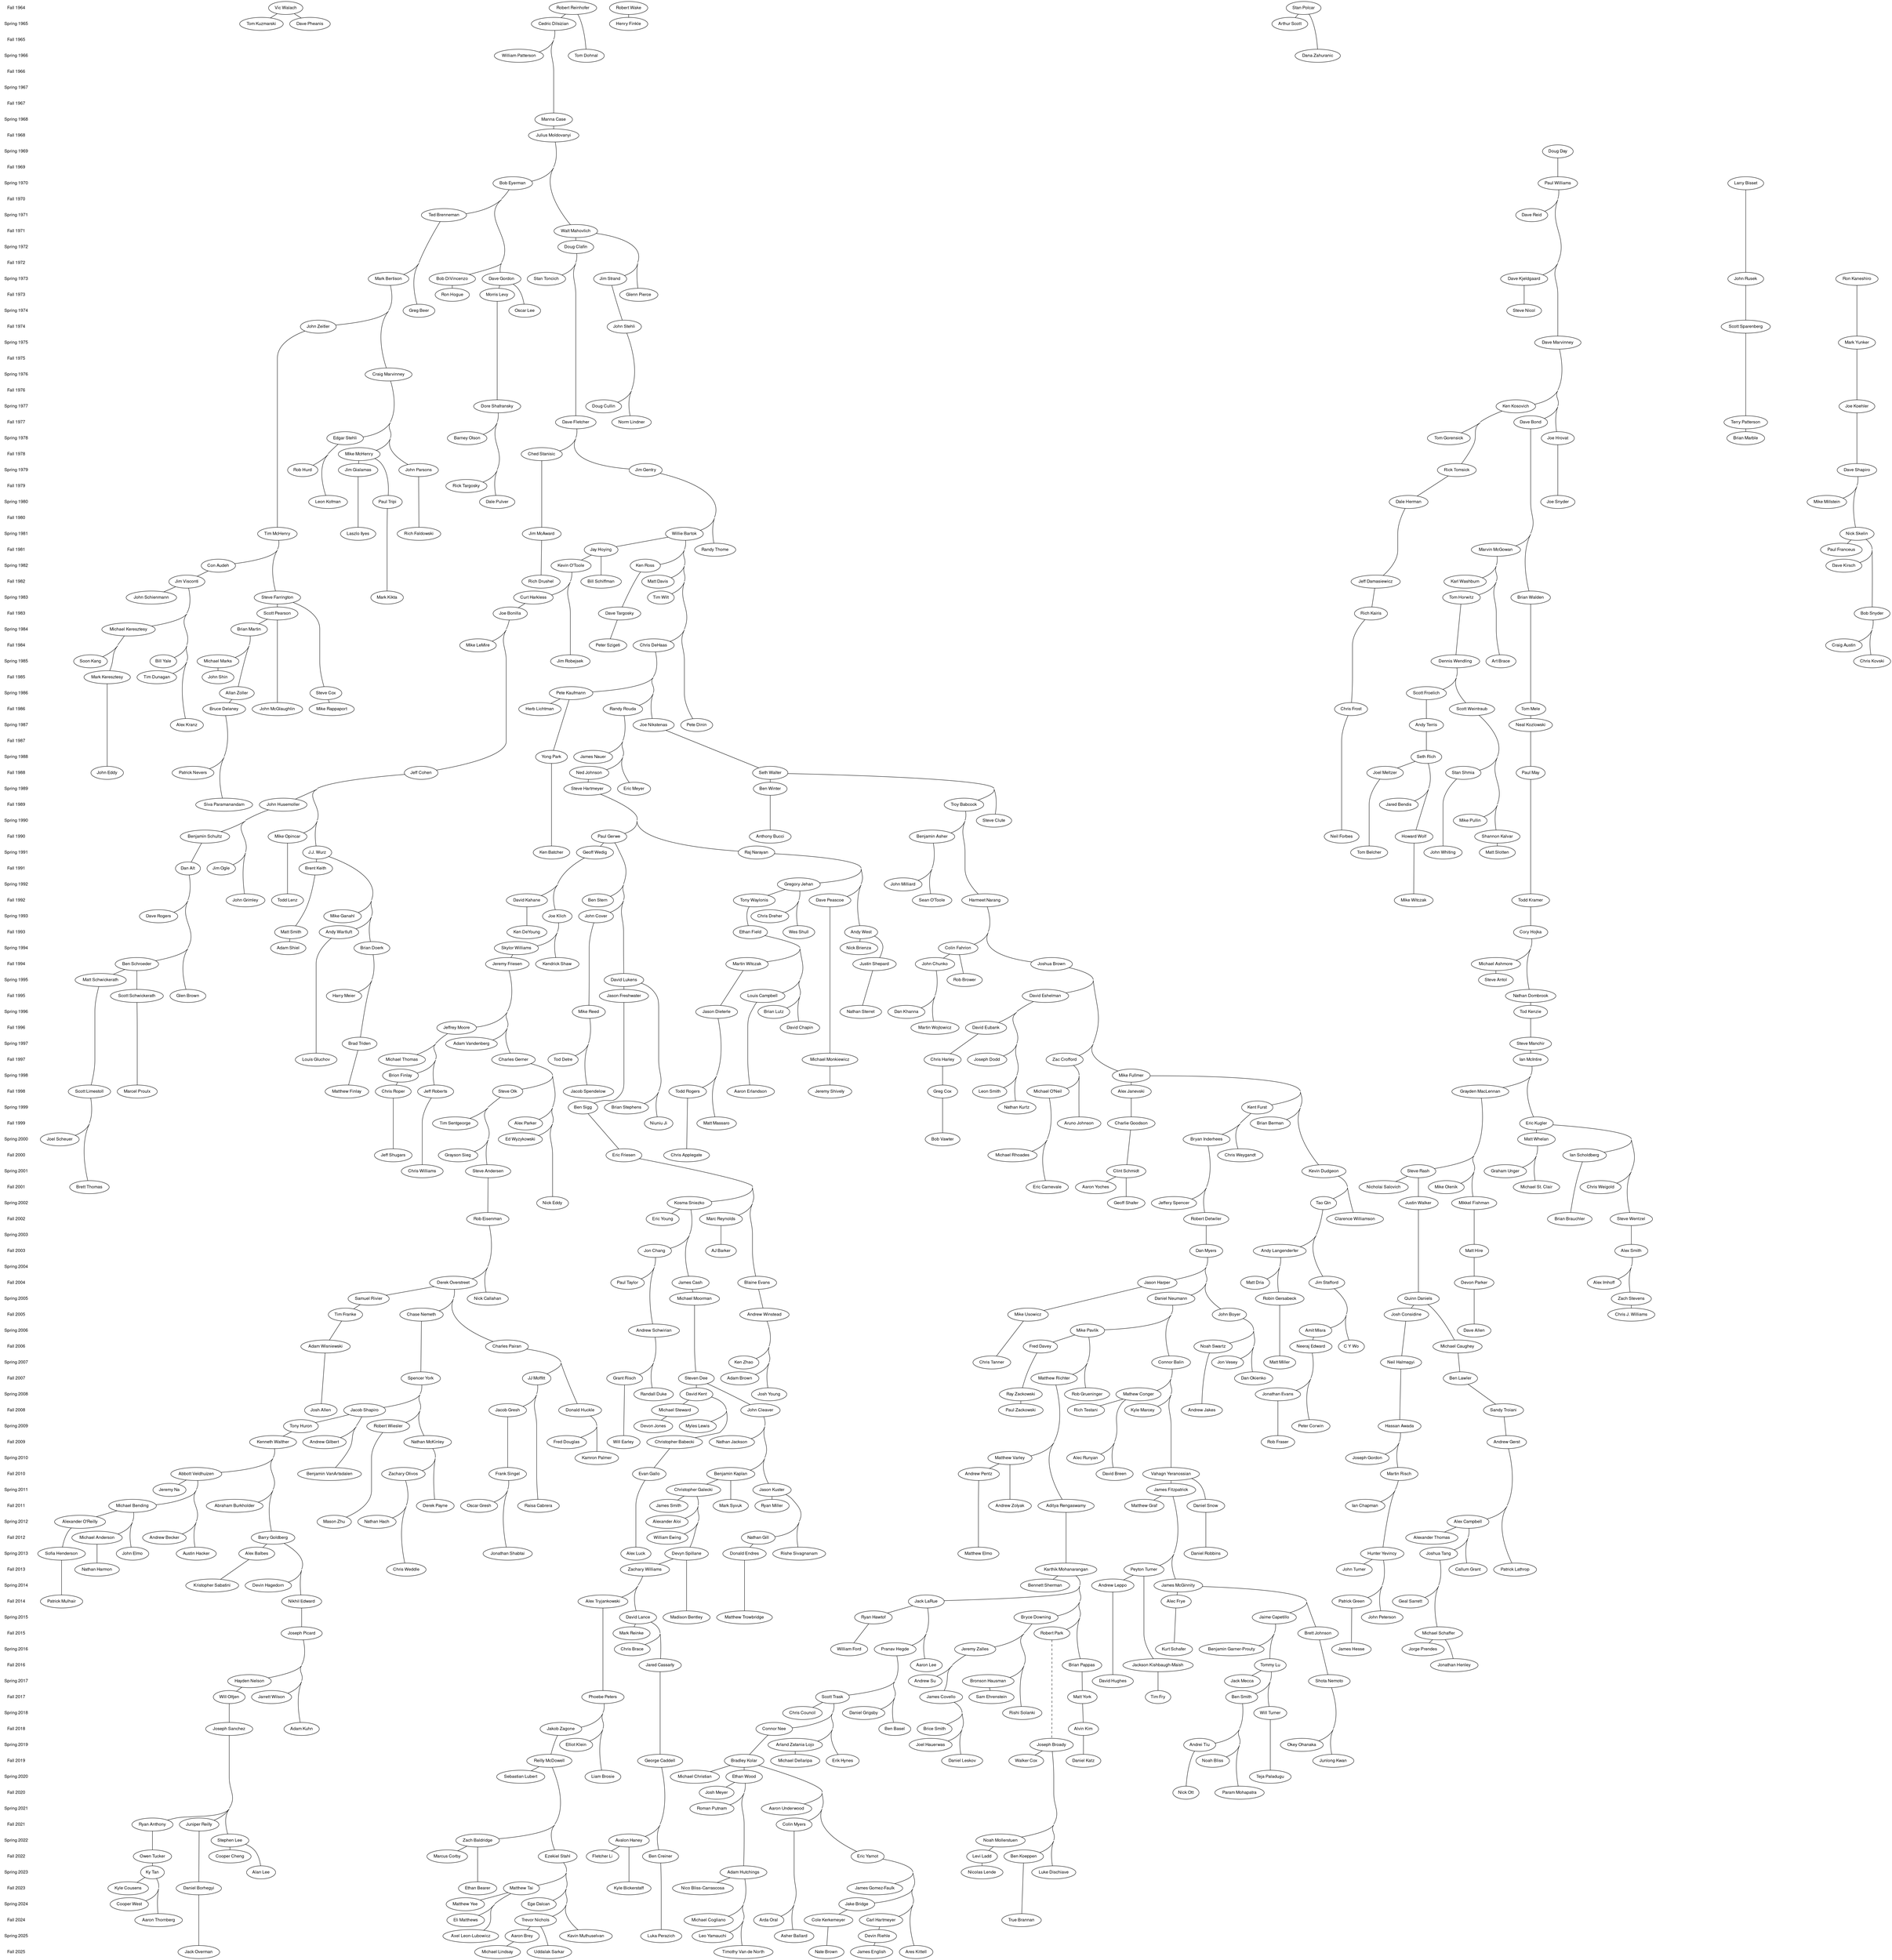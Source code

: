 /******************************************
 * Beta Nu of Theta Chi Brotherhood tree. *
 ******************************************/
digraph brotherhood {
	ranksep=0; // minimum separation between ranks
	concentrate=true; // gives a more flowing edge pattern
	ratio=compress; // optimizes for horizontal space
	size="75,75";
	// rankdir=LR // If we want to make it horizontal

	//Section 1
	/* This first block represents a timeline on the left side. */
	{
		// Change font to something appropriate for your system
		node [shape=plaintext, fontname="Nimbus Sans 1", fontsize=12];
		edge [style=invis];
		//Put pledge classes here "Pledge Class 1" -> "Pledge Class 2"
		"Fall 1964"
		-> "Spring 1965"
		-> "Fall 1965"
		-> "Spring 1966"
		-> "Fall 1966"
		-> "Spring 1967"
		-> "Fall 1967"
		-> "Spring 1968"
		-> "Fall 1968"
		-> "Spring 1969"
		-> "Fall 1969"
		-> "Spring 1970"
		-> "Fall 1970"
		-> "Spring 1971"
		-> "Fall 1971"
		-> "Spring 1972"
		-> "Fall 1972"
		-> "Spring 1973"
		-> "Fall 1973"
		-> "Spring 1974"
		-> "Fall 1974"
		-> "Spring 1975"
		-> "Fall 1975"
		-> "Spring 1976"
		-> "Fall 1976"
		-> "Spring 1977"
		-> "Fall 1977"
		-> "Spring 1978"
		-> "Fall 1978"
		-> "Spring 1979"
		-> "Fall 1979"
		-> "Spring 1980"
		-> "Fall 1980"
		-> "Spring 1981"
		-> "Fall 1981"
		-> "Spring 1982"
		-> "Fall 1982"
		-> "Spring 1983"
		-> "Fall 1983"
		-> "Spring 1984"
		-> "Fall 1984"
		-> "Spring 1985"
		-> "Fall 1985"
		-> "Spring 1986"
		-> "Fall 1986"
		-> "Spring 1987"
		-> "Fall 1987"
		-> "Spring 1988"
		-> "Fall 1988"
		-> "Spring 1989"
		-> "Fall 1989"
		-> "Spring 1990"
		-> "Fall 1990"
		-> "Spring 1991"
		-> "Fall 1991"
		-> "Spring 1992"
		-> "Fall 1992"
		-> "Spring 1993"
		-> "Fall 1993"
		-> "Spring 1994"
		-> "Fall 1994"
		-> "Spring 1995"
		-> "Fall 1995"
		-> "Spring 1996"
		-> "Fall 1996"
		-> "Spring 1997"
		-> "Fall 1997"
		-> "Spring 1998"
		-> "Fall 1998"
		-> "Spring 1999"
		-> "Fall 1999"
		-> "Spring 2000"
		-> "Fall 2000"
		-> "Spring 2001"
		-> "Fall 2001"
		-> "Spring 2002"
		-> "Fall 2002"
		-> "Spring 2003"
		-> "Fall 2003"
		-> "Spring 2004"
		-> "Fall 2004"
		-> "Spring 2005"
		-> "Fall 2005"
		-> "Spring 2006"
		-> "Fall 2006"
		-> "Spring 2007"
		-> "Fall 2007"
		-> "Spring 2008"
		-> "Fall 2008"
		-> "Spring 2009"
		-> "Fall 2009"
		-> "Spring 2010"
		-> "Fall 2010"
		-> "Spring 2011"
		-> "Fall 2011"
		-> "Spring 2012"
		-> "Fall 2012"
		-> "Spring 2013"
		-> "Fall 2013"
		-> "Spring 2014"
		-> "Fall 2014"
		-> "Spring 2015"
		-> "Fall 2015"
		-> "Spring 2016"
		-> "Fall 2016"
		-> "Spring 2017"
		-> "Fall 2017"
		-> "Spring 2018"
		-> "Fall 2018"
		-> "Spring 2019"
		-> "Fall 2019"
		-> "Spring 2020"
		-> "Fall 2020"
		-> "Spring 2021"
		-> "Fall 2021"
		-> "Spring 2022"
		-> "Fall 2022"
		-> "Spring 2023"
		-> "Fall 2023"
		-> "Spring 2024"
		-> "Fall 2024"
		-> "Spring 2025"
		-> "Fall 2025";
	}

	//Section 2
	/* This lists who was in which pledge class so that everyone from each pledge class is in the same rank. */
	node [color=black, shape=ellipse, fontname="Nimbus Sans 1", fontsize=12];
	edge [arrowhead=none, arrowtail=none];
	/* Data from before 1973 is incomplete and probably inaccurate */
	{ rank = same; "Fall 1964"; "Vic Walach"; "Robert Reinhofer"; "Robert Wake"; "Stan Polcar"; }
	{ rank = same; "Spring 1965"; "Cedric Dilsizian"; "Henry Finkle"; "Arthur Scott"; "Tom Kuzmarski"; "Dave Pheanis"; }
	{ rank = same; "Fall 1965"; }
	{ rank = same; "Spring 1966"; "William Patterson"; "Tom Dohnal"; "Dana Zahuranic"; }
	{ rank = same; "Fall 1966"; }
	{ rank = same; "Spring 1967"; }
	{ rank = same; "Fall 1967"; }
	{ rank = same; "Spring 1968"; "Manna Case"; }
	{ rank = same; "Fall 1968"; "Julius Moldovanyi"; }
	{ rank = same; "Spring 1969"; "Doug Day"; }
	{ rank = same; "Fall 1969"; }
	{ rank = same; "Spring 1970"; "Paul Williams"; "Bob Eyerman"; "Larry Bisset"; }
	{ rank = same; "Fall 1970"; }
	{ rank = same; "Spring 1971"; "Dave Reid"; "Ted Brenneman"; }
	{ rank = same; "Fall 1971"; "Walt Mahovlich"; }
	{ rank = same; "Spring 1972"; "Doug Clafin"; }
	{ rank = same; "Fall 1972"; }
	/* Everything below here is fairly accurate */
	{ rank = same; "Spring 1973"; "Bob DiVincenzo"; "Mark Bertison"; "Dave Kjeldgaard"; "Dave Gordon"; "Jim Strand"; "Stan Toncich"; "John Rusek"; "Ron Kaneshiro"; }
	{ rank = same; "Fall 1973"; "Ron Hogue"; "Morris Levy"; "Glenn Pierce"; }
	{ rank = same; "Spring 1974"; "Steve Nicol"; "Greg Beer"; "Oscar Lee"; }
	{ rank = same; "Fall 1974"; "John Zeitler"; "John Stehli"; "Scott Sparenberg"; }
	{ rank = same; "Spring 1975"; "Dave Marvinney"; "Mark Yunker"; }
	{ rank = same; "Fall 1975"; }
	{ rank = same; "Spring 1976"; "Craig Marvinney"; }
	{ rank = same; "Fall 1976"; }
	{ rank = same; "Spring 1977"; "Ken Kosovich"; "Dore Shafransky"; "Doug Cullin"; "Joe Koehler"; }
	{ rank = same; "Fall 1977"; "Dave Bond"; "Dave Fletcher"; "Norm Lindner"; "Terry Patterson"; }
	{ rank = same; "Spring 1978"; "Brian Marble"; "Tom Gorensick"; "Joe Hrovat"; "Edgar Stehli"; "Barney Olson"; }
	{ rank = same; "Fall 1978"; "Mike McHenry"; "Ched Stanisic"; }
	{ rank = same; "Spring 1979"; "Dave Shapiro"; "Rick Tomsick"; "John Parsons"; "Jim Gialamas"; "Rob Hurd"; "Jim Gentry"; }
	{ rank = same; "Fall 1979"; "Rick Targosky"; }
	{ rank = same; "Spring 1980"; "Mike Millstein"; "Dale Herman"; "Joe Snyder"; "Leon Kofman"; "Paul Tripi"; "Dale Pulver"; }
	{ rank = same; "Fall 1980"; }
	{ rank = same; "Spring 1981"; "Nick Skelin"; "Tim McHenry"; "Laszlo Ilyes"; "Rich Faldowski"; "Willie Bartok"; "Jim McAward"; }
	{ rank = same; "Fall 1981"; "Randy Thome"; "Jay Hoying"; "Marvin McGowan"; "Paul Franceus"; }
	{ rank = same; "Spring 1982"; "Dave Kirsch"; "Con Audeh"; "Ken Ross"; "Kevin O'Toole"; }
	{ rank = same; "Fall 1982"; "Rich Drushel"; "Bill Schiffman"; "Matt Davis"; "Jim Visconti"; "Jeff Damasiewicz"; "Karl Washburn"; }
	{ rank = same; "Spring 1983"; "Curt Harkless"; "Tim Wilt"; "Mark Kikta"; "John Schienmann"; "Steve Farrington"; "Brian Walden"; "Tom Horwitz"; }
	{ rank = same; "Fall 1983"; "Dave Targosky"; "Scott Pearson"; "Rich Kairis"; "Bob Snyder"; "Joe Bonilla"; }
	{ rank = same; "Spring 1984"; "Michael Keresztesy"; "Brian Martin"; }
	{ rank = same; "Fall 1984"; "Craig Austin"; "Mike LeMire"; "Peter Szigeti"; "Chris DeHaas"; }
	{ rank = same; "Spring 1985"; "Art Brace"; "Jim Robejsek"; "Bill Yale"; "Soon Kang"; "Michael Marks"; "Chris Kovski"; "Dennis Wendling"; }
	{ rank = same; "Fall 1985"; "Mark Keresztesy"; "John Shin"; "Tim Dunagan"; }
	{ rank = same; "Spring 1986"; "Pete Kaufmann"; "Steve Cox"; "Allan Zoller"; "Scott Froelich"; }
	{ rank = same; "Fall 1986"; "Scott Weintraub"; "Tom Mele"; "Chris Frost"; "John McGlaughlin"; "Bruce Delaney"; "Mike Rappaport"; "Herb Lichtman"; "Randy Rouda"; }
	{ rank = same; "Spring 1987"; "Pete Dinin"; "Joe Nikstenas"; "Alex Kranz"; "Neal Kozlowski"; "Andy Terris"; }
	{ rank = same; "Fall 1987"; }
	{ rank = same; "Spring 1988"; "James Nauer"; "Yong Park"; "Seth Rich"; }
	{ rank = same; "Fall 1988"; "Jeff Cohen"; "Ned Johnson"; "Seth Walter"; "John Eddy"; "Patrick Nevers"; "Paul May"; "Stan Shmia"; "Joel Meltzer"; }
	{ rank = same; "Spring 1989"; "Eric Meyer"; "Steve Hartmeyer"; "Ben Winter"; }
	{ rank = same; "Fall 1989"; "John Husemoller"; "Troy Babcock"; "Siva Paramanandam"; "Jared Bendis"; }
	{ rank = same; "Spring 1990"; "Mike Pullin"; "Steve Clute"; }
	{ rank = same; "Fall 1990"; "Mike Opincar"; "Benjamin Schultz"; "Paul Gerwe"; "Anthony Bucci"; "Benjamin Asher"; "Neil Forbes"; "Howard Wolf"; "Shannon Kalvar"; }
	{ rank = same; "Spring 1991"; "J.J. Wurz"; "Geoff Wedig"; "Raj Narayan"; "Ken Batcher"; "John Whiting"; "Matt Slotten"; "Tom Belcher"; }
	{ rank = same; "Fall 1991"; "Jim Ogle"; "Dan Alt"; "Brent Keith"; }
	{ rank = same; "Spring 1992"; "John Milliard"; "Gregory Jehan"; }
	{ rank = same; "Fall 1992"; "Mike Witczak"; "Todd Kramer"; "Sean O'Toole"; "Harmeet Narang"; "Tony Waylonis"; "Dave Peascoe"; "David Kahane"; "Ben Stern"; "John Grimley"; "Todd Lenz"; }
	{ rank = same; "Spring 1993"; "Dave Rogers"; "Mike Ganahl"; "Joe Klich"; "John Cover"; "Chris Dreher"; }
	{ rank = same; "Fall 1993"; "Cory Hojka"; "Ethan Field"; "Wes Shull"; "Andy West"; "Ken DeYoung"; "Matt Smith"; "Andy Wartluft"; }
	{ rank = same; "Spring 1994"; "Adam Shiel"; "Brian Doerk"; "Skylor Williams"; "Nick Brienza"; "Colin Fahrion"; }
	{ rank = same; "Fall 1994"; "Ben Schroeder"; "Kendrick Shaw"; "Jeremy Friesen"; "Justin Shepard"; "Martin Witczak"; "John Chunko"; "Joshua Brown"; "Michael Ashmore"; }
	{ rank = same; "Spring 1995"; "Matt Schwickerath"; "David Lukens"; "Rob Brower"; "Steve Antol"; }
	{ rank = same; "Fall 1995"; "Nathan Dombrook"; "David Eshelman"; "Louis Campbell"; "Jason Freshwater"; "Harry Meier"; "Scott Schwickerath"; "Glen Brown"; }
	{ rank = same; "Spring 1996"; "Mike Reed"; "Nathan Sterret"; "Jason Dieterle"; "Brian Lutz"; "Dan Khanna"; "Tod Kenzie"; }
	{ rank = same; "Fall 1996"; "Jeffrey Moore"; "David Chapin"; "Martin Wojtowicz"; "David Eubank"; }
	{ rank = same; "Spring 1997"; "Adam Vandenberg"; "Steve Manchir"; "Brad Triden"; }
	{ rank = same; "Fall 1997"; "Ian McIntire"; "Joseph Dodd"; "Chris Harley"; "Zac Crofford"; "Michael Monkiewicz"; "Tod Detre"; "Michael Thomas"; "Charles Gerner"; "Louis Gluchov"; }
	{ rank = same; "Spring 1998"; "Brion Finlay"; "Mike Fullmer"; }
	{ rank = same; "Fall 1998"; "Scott Limestoll"; "Steve Olk"; "Matthew Finlay"; "Marcel Proulx"; "Chris Roper"; "Jacob Spendelow"; "Jeff Roberts"; "Jeremy Shively"; "Todd Rogers"; "Aaron Erlandson"; "Michael O'Neil"; "Greg Cox"; "Leon Smith"; "Alex Janevski"; "Grayden MacLennan"; }
	{ rank = same; "Spring 1999"; "Kent Furst"; "Nathan Kurtz"; "Brian Stephens"; "Ben Sigg"; }
	{ rank = same; "Fall 1999"; "Tim Sentgeorge"; "Alex Parker"; "Niuniu Ji"; "Matt Massaro"; "Eric Kugler"; "Aruno Johnson"; "Brian Berman"; "Charlie Goodson"; }
	{ rank = same; "Spring 2000"; "Joel Scheuer"; "Ed Wyzykowski"; "Bryan Inderhees"; "Bob Vawter"; "Matt Whelan"; }
	{ rank = same; "Fall 2000"; "Ian Scholdberg"; "Chris Weygandt"; "Michael Rhoades"; "Chris Applegate"; "Eric Friesen"; "Grayson Sieg"; "Jeff Shugars"; }
	{ rank = same; "Spring 2001"; "Steve Andersen"; "Chris Williams"; "Clint Schmidt"; "Kevin Dudgeon"; "Steve Rash"; "Graham Unger"; }
	{ rank = same; "Fall 2001"; "Eric Carnevale"; "Chris Weigold"; "Brett Thomas"; "Chris Weigold"; "Nicholai Salovich"; "Mike Olenik"; "Michael St. Clair"; "Aaron Yoches"; }
	{ rank = same; "Spring 2002"; "Kosma Sniezko"; "Mikkel Fishman"; "Justin Walker"; "Tao Qin"; "Jeffery Spencer"; "Geoff Shafer"; "Nick Eddy";  }
	{ rank = same; "Fall 2002"; "Steve Wentzel"; "Clarence Williamson"; "Brian Brauchler"; "Rob Eisenman"; "Eric Young"; "Marc Reynolds"; "Robert Detwiler"; }
	{ rank = same; "Spring 2003"; }
	{ rank = same; "Fall 2003"; "Dan Myers"; "Andy Langenderfer"; "Jon Chang"; "Alex Smith"; "Matt Hire"; "AJ Barker"; }
	{ rank = same; "Spring 2004"; }
	{ rank = same; "Fall 2004"; "Jason Harper"; "Derek Overstreet"; "Devon Parker"; "James Cash"; "Jim Stafford"; "Blaine Evans"; "Matt Dria"; "Alex Imhoff"; "Paul Taylor"; }
	{ rank = same; "Spring 2005"; "Michael Moorman"; "Daniel Neumann"; "Robin Gersabeck"; "Samuel Rivier"; "Zach Stevens"; "Nick Callahan"; "Quinn Daniels"; }
	{ rank = same; "Fall 2005"; "John Boyer"; "Andrew Winstead"; "Josh Considine"; "Chase Nemeth"; "Tim Franke"; "Chris J. Williams"; "Mike Usowicz"; }
	{ rank = same; "Spring 2006"; "Mike Pavlik"; "Amit Misra"; "Andrew Schwirian"; "Dave Allen"; }
	{ rank = same; "Fall 2006"; "C Y Wo"; "Adam Wisniewski"; "Neeraj Edward"; "Charles Pairan"; "Michael Caughey"; "Noah Swartz"; "Fred Davey"; }
	{ rank = same; "Spring 2007"; "Ken Zhao"; "Connor Balin"; "Chris Tanner"; "Jon Vesey"; "Matt Miller"; "Neil Halmagyi"; }
	{ rank = same; "Fall 2007"; "JJ Moffitt"; "Matthew Richter"; "Dan Okienko"; "Steven Dee"; "Spencer York"; "Ben Lawler"; "Adam Brown"; "Grant Risch"; }
	{ rank = same; "Spring 2008"; "Ray Zackowski"; "Jonathan Evans"; "Rob Grueninger"; "Mathew Conger"; "Randall Duke"; "David Kent"; "Josh Young"; }
	{ rank = same; "Fall 2008"; "Josh Allen"; "John Cleaver"; "Jacob Gresh"; "Donald Huckle"; "Andrew Jakes"; "Kyle Marcey"; "Jacob Shapiro"; "Michael Steward"; "Rich Testani"; "Sandy Troiani"; "Paul Zackowski";}
	{ rank = same; "Spring 2009"; "Hassan Awada"; "Peter Corwin"; "Tony Huron"; "Devon Jones"; "Myles Lewis"; "Robert Wiesler";}
	{ rank = same; "Fall 2009"; "Christopher Babecki"; "Fred Douglas"; "Will Earley"; "Rob Fraser"; "Andrew Gerst"; "Andrew Gilbert"; "Nathan Jackson"; "Kenneth Walther"; "Nathan McKinley";}
  	{ rank = same; "Spring 2010"; "Joseph Gordon"; "Kamron Palmer"; "Alec Runyan"; "Matthew Varley";}
	{ rank = same; "Fall 2010"; "David Breen"; "Evan Gallo"; "Benjamin Kaplan"; "Zachary Olivos"; "Andrew Pentz"; "Martin Risch"; "Frank Singel"; "Benjamin VanArtsdalen"; "Vahagn Yeranossian"; "Abbott Veldhuizen";}
	{ rank = same; "Spring 2011"; "James Fitzpatrick"; "Christopher Galecki"; "Jason Kuster"; "Jeremy Na";}
	{ rank = same; "Fall 2011"; "Michael Bending"; "Abraham Burkholder"; "Raisa Cabrera"; "Ian Chapman"; "Matthew Graf"; "Oscar Gresh"; "Ryan Miller"; "Derek Payne"; "Aditya Rengaswamy"; "James Smith"; "Daniel Snow"; "Mark Syvuk"; "Andrew Zolyak";}
	{ rank = same; "Spring 2012"; "Alexander Aloi"; "Nathan Hach"; "Alexander O'Reilly"; "Mason Zhu"; "Alex Campbell";}
	{ rank = same; "Fall 2012"; "Alexander Thomas"; "Nathan Gill"; "Michael Anderson"; "Barry Goldberg"; "Andrew Becker"; "William Ewing";}
	{ rank = same; "Spring 2013"; "Alex Balbes"; "John Elmo"; "Matthew Elmo"; "Donald Endres"; "Austin Hacker"; "Sofia Henderson"; "Alex Luck"; "Daniel Robbins"; "Jonathan Shabtai"; "Rishe Sivagnanam"; "Devyn Spillane"; "Joshua Tang"; "Hunter Yevincy";}
	{ rank = same; "Fall 2013"; "Callum Grant"; "Nathan Harmon"; "Patrick Lathrop"; "Karthik Mohanarangan"; "John Turner"; "Peyton Turner";"Chris Weddle"; "Zachary Williams";}
	{ rank = same; "Spring 2014"; "Devin Hagedorn"; "Andrew Leppo"; "James McGinnity"; "Kristopher Sabatini"; "Bennett Sherman";}
	{ rank = same; "Fall 2014"; "Nikhil Edward"; "Alec Frye"; "Patrick Green"; "Jack LaRue"; "Patrick Mulhair"; "Geal Sarrett"; "Alex Tryjankowski";}
	{ rank = same; "Spring 2015"; "Madison Bentley"; "Jaime Capetillo"; "Bryce Downing"; "Ryan Hawtof"; "David Lance"; "John Peterson"; "Matthew Trowbridge";}
	{ rank = same; "Fall 2015"; "Brett Johnson"; "Robert Park"; "Joseph Picard"; "Mark Reinke"; "Michael Schaffer";}
	{ rank = same; "Spring 2016"; "Chris Brace"; "William Ford"; "Benjamin Garner-Prouty"; "Pranav Hegde"; "James Hesse"; "Jorge Prendes"; "Kurt Schafer"; "Jeremy Zalles";}
	{ rank = same; "Fall 2016"; "Jared Cassarly"; "Jonathan Henley"; "Jackson Kishbaugh-Maish"; "Aaron Lee"; "Tommy Lu"; "Brian Pappas";}
	{ rank = same; "Spring 2017"; "Bronson Hausman"; "David Hughes"; "Jack Mecca"; "Hayden Nelson"; "Shota Nemoto"; "Andrew Su";}
	{ rank = same; "Fall 2017"; "James Covello"; "Sam Ehrenstein"; "Tim Fry"; "Will Oltjen"; "Phoebe Peters"; "Ben Smith"; "Scott Trask"; "Jarrett Wilson"; "Matt York";}
	{ rank = same; "Spring 2018"; "Chris Council"; "Daniel Grigsby"; "Rishi Solanki"; "Will Turner";}
	{ rank = same; "Fall 2018"; "Ben Basel"; "Alvin Kim"; "Adam Kuhn"; "Connor Nee"; "Joseph Sanchez"; "Brice Smith"; "Jakob Zagone";}
	{ rank = same; "Spring 2019"; "Joseph Broady"; "Joel Hauerwas"; "Elliot Klein"; "Okey Ohanaka"; "Andrei Tiu"; "Arland Zatania Lojo";}
	{ rank = same; "Fall 2019"; "Noah Bliss"; "George Caddell"; "Walker Cox"; "Michael Dellaripa"; "Erik Hynes"; "Daniel Katz"; "Bradley Kolar"; "Junlong Kwan"; "Daniel Leskov"; "Reilly McDowell";}
	{ rank = same; "Spring 2020"; "Liam Brosie"; "Michael Christian"; "Sebastian Lubert"; "Teja Paladugu"; "Ethan Wood";}
	{ rank = same; "Fall 2020"; "Josh Meyer"; "Param Mohapatra"; "Nick Ott";}
	{ rank = same; "Spring 2021"; "Roman Putnam"; "Aaron Underwood";}
	{ rank = same; "Fall 2021"; "Ryan Anthony"; "Colin Myers"; "Juniper Reilly";}
	{ rank = same; "Spring 2022"; "Zach Baldridge"; "Avalon Haney"; "Stephen Lee"; "Noah Mollerstuen";}
	{ rank = same; "Fall 2022"; "Cooper Cheng"; "Marcus Corby"; "Ben Creiner"; "Ben Koeppen"; "Levi Ladd"; "Fletcher Li"; "Ezekiel Stahl"; "Owen Tucker"; "Eric Yarnot";}
	{ rank = same; "Spring 2023"; "Luke Dischiave"; "Adam Hutchings"; "Alan Lee"; "Nicolas Lende"; "Ky Tan";}
	{ rank = same; "Fall 2023"; "Ethan Bearer"; "Kyle Bickerstaff"; "Nico Bliss-Carrascosa"; "Daniel Borhegyi"; "Kyle Cousens"; "James Gomez-Faulk"; "Matthew Tai";}
	{ rank = same; "Spring 2024"; "Jake Bridge"; "Ege Dalcan"; "Cooper West"; "Matthew Yee";}
	{ rank = same; "Fall 2024"; "True Brannan"; "Michael Cogliano"; "Carl Hartmeyer"; "Cole Kerkemeyer"; "Eli Matthews"; "Trevor Nichols"; "Arda Oral"; "Aaron Thornberg";}
	{ rank = same; "Spring 2025"; "Asher Ballard"; "Aaron Brey"; "Kavin Muthuselvan"; "Axel Leon-Lubowicz"; "Luka Perazich"; "Devin Riehle"; "Leo Yamauchi"; }
	{ rank = same; "Fall 2025"; "Nate Brown"; "James English"; "Ares Kittell"; "Michael Lindsay"; "Timothy Van de North"; "Jack Overman"; "Uddalak Sarkar"; }

	//Section 3
	/* Big brother -> Little brother.  Sorted alphabetically. */
	"Aaron Brey" -> { "Michael Lindsay" }
	"Abbott Veldhuizen" -> { "Jeremy Na" "Michael Bending" "Andrew Becker" "Austin Hacker" }
	"Adam Hutchings" -> { "Nico Bliss-Carrascosa" "Michael Cogliano" "Leo Yamauchi" "Timothy Van de North" }
	"Adam Wisniewski" -> "Josh Allen"
	"Aditya Rengaswamy" -> "Karthik Mohanarangan"
	"Alec Frye" -> "Kurt Schafer"
	"Alex Balbes" -> "Kristopher Sabatini"
	"Alex Campbell" -> { "Alexander Thomas" "Joshua Tang" "Callum Grant" }
	"Alex Janevski" -> "Charlie Goodson"
	"Alex Smith" -> { "Alex Imhoff" "Zach Stevens" }
	"Alex Tryjankowski" -> "Phoebe Peters"
	"Alexander O'Reilly" -> "Sofia Henderson"
	"Allan Zoller" -> "Bruce Delaney"
	"Alvin Kim" -> "Daniel Katz"
	"Amit Misra" -> "Neeraj Edward"
	"Andrei Tiu" -> "Nick Ott"
	"Andrew Gerst" -> { "Alex Campbell" "Patrick Lathrop" }
	"Andrew Leppo" -> "David Hughes"
	"Andrew Pentz" -> "Matthew Elmo"
	"Andrew Schwirian" -> { "Grant Risch" "Randall Duke" }
	"Andrew Winstead" -> { "Ken Zhao" "Adam Brown" "Josh Young" }
	"Andy Langenderfer" -> { "Robin Gersabeck" "Matt Dria" }
	"Andy Terris" -> "Seth Rich"
	"Andy Wartluft" -> "Louis Gluchov"
	"Andy West" -> { "Nick Brienza" "Justin Shepard" }
	"Arland Zatania Lojo" -> "Michael Dellaripa"
	"Avalon Haney" -> { "Fletcher Li" "Kyle Bickerstaff" }
	"Barry Goldberg" -> { "Alex Balbes" "Nikhil Edward" "Devin Hagedorn" }
	"Ben Creiner" -> "Luka Perazich"
	"Ben Koeppen" -> "True Brannan"
	"Ben Lawler" -> "Sandy Troiani"
	"Ben Schroeder" -> { "Matt Schwickerath" "Scott Schwickerath" }
	"Ben Sigg" -> "Eric Friesen"
	"Ben Smith" -> { "Andrei Tiu" "Noah Bliss" "Param Mohapatra" }
	"Ben Winter" -> "Anthony Bucci"
	"Benjamin Asher" -> { "Sean O'Toole" "John Milliard" }
	"Benjamin Kaplan" -> { "Christopher Galecki" "Mark Syvuk" }
	"Benjamin Schultz" -> "Dan Alt"
	"Blaine Evans" -> "Andrew Winstead"
	"Bob DiVincenzo" -> "Ron Hogue"
	"Bob Eyerman" -> { "Ted Brenneman" "Bob DiVincenzo" "Dave Gordon" }
	"Bob Snyder" -> { "Craig Austin" "Chris Kovski" }
	"Brad Triden" -> "Matthew Finlay"
	"Bradley Kolar" -> { "Michael Christian" "Ethan Wood" "Aaron Underwood" "Colin Myers" "Eric Yarnot" }
	"Brent Keith" -> "Matt Smith"
	"Brett Johnson" -> "Shota Nemoto"
	"Brian Doerk" -> { "Brad Triden" "Harry Meier" }
	"Brian Martin" -> { "Michael Marks" "Allan Zoller" }
	"Brian Pappas" -> "Matt York"
	"Brian Walden" -> "Tom Mele"
	"Brion Finlay" -> "Chris Roper"
	"Bronson Hausman" -> "Sam Ehrenstein"
	"Bruce Delaney" -> { "Patrick Nevers" "Siva Paramanandam" }
	"Bryan Inderhees" -> { "Jeffery Spencer" "Robert Detwiler" }
	"Bryce Downing" -> { "Bronson Hausman" "Rishi Solanki" "Jeremy Zalles" }
	"Carl Hartmeyer" -> "Devin Riehle"
	"Cedric Dilsizian" -> { "William Patterson" "Manna Case" }
	"Charles Gerner" -> { "Steve Olk" "Ed Wyzykowski" "Alex Parker" "Nick Eddy" }
	"Charles Pairan" -> { "JJ Moffitt" "Donald Huckle" }
	"Charlie Goodson" -> "Clint Schmidt"
	"Chase Nemeth" -> "Spencer York"
	"Ched Stanisic" -> "Jim McAward"
	"Chris DeHaas" -> { "Randy Rouda" "Joe Nikstenas" "Pete Kaufmann" }
	"Chris Frost" -> "Neil Forbes"
	"Chris Harley" -> "Greg Cox"
	"Chris Roper" -> "Jeff Shugars"
	"Christopher Babecki" -> "Evan Gallo"
	"Christopher Galecki" -> { "James Smith" "Alexander Aloi" "William Ewing" "Devyn Spillane" }
	"Clint Schmidt" -> { "Aaron Yoches" "Geoff Shafer" }
	"Cole Kerkemeyer" -> { "Nate Brown" }
	"Colin Fahrion" -> { "Rob Brower" "John Chunko" }
	"Colin Myers" -> { "Arda Oral" "Asher Ballard" }
	"Con Audeh" -> "Jim Visconti"
	"Connor Balin" -> { "Mathew Conger" "Kyle Marcey" "Vahagn Yeranossian" }
	"Connor Nee" -> "Bradley Kolar"
	"Cory Hojka" -> { "Nathan Dombrook" "Michael Ashmore" }
	"Craig Marvinney" -> { "John Parsons" "Mike McHenry" "Edgar Stehli" }
	"Curt Harkless" -> "Joe Bonilla"
	"Dale Herman" -> "Jeff Damasiewicz"
	"Dan Alt" -> { "Dave Rogers" "Ben Schroeder" "Glen Brown" }
	"Dan Myers" -> { "John Boyer" "Daniel Neumann" "Jason Harper" }
	"Daniel Borhegyi" -> { "Jack Overman" }
	"Daniel Neumann" -> { "Mike Pavlik" "Connor Balin" }
	"Daniel Snow" -> "Daniel Robbins"
	"Dave Bond" -> { "Marvin McGowan" "Brian Walden" }
	"Dave Fletcher" -> { "Ched Stanisic" "Jim Gentry" }
	"Dave Gordon" -> { "Oscar Lee" "Morris Levy" }
	"Dave Kjeldgaard" -> "Steve Nicol"
	"Dave Marvinney" -> { "Dave Bond" "Ken Kosovich" "Joe Hrovat" }
	"Dave Peascoe" -> "Michael Monkiewicz"
	"Dave Shapiro" -> { "Mike Millstein" "Nick Skelin" }
	"Dave Targosky" -> "Peter Szigeti"
	"David Eshelman" -> { "Nathan Kurtz" "David Eubank" "Joseph Dodd" "Leon Smith" }
	"David Eubank" -> "Chris Harley"
	"David Kahane" -> "Ken DeYoung"
	"David Kent" -> { "Michael Steward" "Myles Lewis" "Christopher Babecki" }
	"David Lance" -> { "Mark Reinke" "Chris Brace" "Jared Cassarly" }
	"David Lukens" -> { "Niuniu Ji" "Jason Freshwater" "Brian Stephens" }
	"Dennis Wendling" -> { "Scott Weintraub" "Scott Froelich" }
	"Derek Overstreet" -> { "Charles Pairan" "Samuel Rivier" "Chase Nemeth" }
	"Devin Riehle" -> { "James English" }
	"Devon Parker" -> "Dave Allen"
	"Devyn Spillane" -> { "Madison Bentley" "Zachary Williams" }
	"Donald Endres" -> "Matthew Trowbridge"
	"Donald Huckle" -> { "Fred Douglas" "Kamron Palmer" }
	"Dore Shafransky" -> { "Barney Olson" "Rick Targosky" "Dale Pulver" }
	"Doug Clafin" -> { "Stan Toncich" "Dave Fletcher" }
	"Doug Day" -> "Paul Williams"
	"Edgar Stehli" -> { "Rob Hurd" "Leon Kofman" }
	"Eric Friesen" -> { "Blaine Evans" "Kosma Sniezko" "Marc Reynolds" }
	"Eric Kugler" -> { "Chris Weigold" "Matt Whelan" "Steve Wentzel" "Ian Scholdberg" }
	"Eric Yarnot" -> { "James Gomez-Faulk" "Jake Bridge" "Carl Hartmeyer" "Ares Kittell" }
	"Ethan Field" -> { "Brian Lutz" "Louis Campbell" "David Chapin" "Martin Witczak" }
	"Ethan Wood" -> { "Josh Meyer" "Roman Putnam" "Adam Hutchings" }
	"Evan Gallo" -> "Alex Luck"
	"Ezekiel Stahl" -> { "Matthew Tai" "Ege Dalcan" "Trevor Nichols" "Kavin Muthuselvan" }
	"Frank Singel" -> { "Oscar Gresh" "Jonathan Shabtai" }
	"Fred Davey" -> "Ray Zackowski"
	"Geoff Wedig" -> { "David Kahane" "Joe Klich" }
	"George Caddell" -> { "Ben Creiner" "Avalon Haney" }
	"Grant Risch" -> "Will Earley"
	"Grayden MacLennan" -> { "Steve Rash" "Mikkel Fishman" "Mike Olenik" }
	"Greg Cox" -> "Bob Vawter"
	"Gregory Jehan" -> { "Tony Waylonis" "Chris Dreher" "Wes Shull" }
	"Harmeet Narang" -> { "Colin Fahrion" "Joshua Brown" }
	"Hassan Awada" -> { "Joseph Gordon" "Martin Risch" }
	"Hayden Nelson" -> "Will Oltjen"
	"Howard Wolf" -> "Mike Witczak"
	"Hunter Yevincy" -> { "Patrick Green" "John Peterson" "John Turner" }
	"Ian McIntire" -> { "Eric Kugler" "Grayden MacLennan" }
	"Ian Scholdberg" -> "Brian Brauchler"
	"J.J. Wurz" -> { "Brent Keith" "Andy Wartluft" "Mike Ganahl" "Brian Doerk" }
	"JJ Moffitt" -> { "Jacob Gresh" "Raisa Cabrera" }
	"Jack LaRue" -> { "Ryan Hawtof" "Pranav Hegde" "Aaron Lee" }
	"Jackson Kishbaugh-Maish" -> "Tim Fry"
	"Jacob Gresh" -> "Frank Singel"
	"Jacob Shapiro" -> { "Tony Huron" "Andrew Gilbert" "Benjamin VanArtsdalen" }
	"Jaime Capetillo" -> { "Benjamin Garner-Prouty" "Tommy Lu" }
	"Jake Bridge" -> "Cole Kerkemeyer"
	"Jakob Zagone" -> "Reilly McDowell"
	"James Cash" -> "Michael Moorman"
	"James Covello" -> { "Brice Smith" "Joel Hauerwas" "Daniel Leskov" }
	"James Fitzpatrick" -> { "Matthew Graf" "James McGinnity" "Peyton Turner" }
	"James McGinnity" -> { "Jaime Capetillo" "Alec Frye" "Brett Johnson" }
	"Jared Cassarly" -> "George Caddell"
	"Jason Dieterle" -> { "Todd Rogers" "Matt Massaro" }
	"Jason Freshwater" -> "Ben Sigg"
	"Jason Harper" -> "Mike Usowicz"
	"Jason Kuster" -> { "Ryan Miller" "Nathan Gill" "Rishe Sivagnanam" }
	"Jay Hoying" -> { "Kevin O'Toole" "Bill Schiffman" }
	"Jeff Cohen" -> { "John Husemoller" "J.J. Wurz" "Mike Opincar" }
	"Jeff Damasiewicz" -> "Rich Kairis"
	"Jeff Roberts" -> "Chris Williams"
	"Jeffrey Moore" -> { "Michael Thomas" "Brion Finlay" "Jeff Roberts" }
	"Jeremy Friesen" -> { "Jeffrey Moore" "Adam Vandenberg" "Charles Gerner" }
	"Jeremy Zalles" -> { "Andrew Su" "James Covello" }
	"Jim Gentry" -> { "Randy Thome" "Willie Bartok" }
	"Jim Gialamas" -> "Laszlo Ilyes"
	"Jim McAward" -> "Rich Drushel"
	"Jim Stafford" -> { "Amit Misra" "C Y Wo" }
	"Jim Strand" -> "John Stehli"
	"Jim Visconti" -> { "John Schienmann" "Bill Yale" "Tim Dunagan" "Alex Kranz" "Michael Keresztesy" }
	"Joe Bonilla" -> { "Jeff Cohen" "Mike LeMire" }
	"Joe Hrovat" -> "Joe Snyder"
	"Joe Klich" -> { "Kendrick Shaw" "Skylor Williams" }
	"Joe Koehler" -> "Dave Shapiro"
	"Joe Nikstenas" -> "Seth Walter"
	"Joel Meltzer" -> "Tom Belcher"
	"John Boyer" -> { "Noah Swartz" "Jon Vesey" "Dan Okienko" }
	"John Chunko" -> { "Martin Wojtowicz" "Dan Khanna" }
	"John Cleaver" -> { "Nathan Jackson" "Benjamin Kaplan" "Jason Kuster" }
	"John Cover" -> "Mike Reed"
	"John Husemoller" -> { "Benjamin Schultz" "Jim Ogle" "John Grimley" }
	"John Parsons" -> "Rich Faldowski"
	"John Rusek" -> "Scott Sparenberg"
	"John Stehli" -> { "Doug Cullin" "Norm Lindner" }
	"John Zeitler" -> "Tim McHenry"
	"Jon Chang" -> { "Paul Taylor" "Andrew Schwirian" }
	"Jonathan Evans" -> "Rob Fraser"
	"Joseph Broady" -> { "Walker Cox" "Ben Koeppen" "Noah Mollerstuen" "Luke Dischiave" }
	"Joseph Picard" -> { "Adam Kuhn" "Hayden Nelson" "Jarrett Wilson" }
	"Joseph Sanchez" -> { "Ryan Anthony" "Juniper Reilly" "Stephen Lee" }
	"Josh Considine" -> "Neil Halmagyi"
	"Joshua Brown" -> { "Mike Fullmer" "David Eshelman" "Zac Crofford" }
	"Joshua Tang" -> { "Geal Sarrett" "Michael Schaffer" }
	"Julius Moldovanyi" -> { "Bob Eyerman" "Walt Mahovlich" }
	"Juniper Reilly" -> "Daniel Borhegyi"
	"Justin Shepard" -> "Nathan Sterret"
	"Justin Walker" -> "Quinn Daniels"
	"Karthik Mohanarangan" -> { "Bryce Downing" "Robert Park" "Bennett Sherman" "Jack LaRue" "Brian Pappas" }
	"Ken Kosovich" -> { "Tom Gorensick" "Rick Tomsick" }
	"Ken Ross" -> "Dave Targosky"
	"Kenneth Walther" -> { "Abbott Veldhuizen" "Abraham Burkholder" "Barry Goldberg" }
	"Kent Furst" -> { "Bryan Inderhees" "Chris Weygandt" }
	"Kevin Dudgeon" -> { "Clarence Williamson" "Tao Qin" }
	"Kevin O'Toole" -> { "Curt Harkless" "Jim Robejsek" }
	"Kosma Sniezko" -> { "James Cash" "Eric Young" "Jon Chang" }
	"Ky Tan" -> { "Kyle Cousens" "Cooper West" "Aaron Thornberg" }
	"Larry Bisset" -> "John Rusek"
	"Levi Ladd" -> "Nicolas Lende"
	"Louis Campbell" -> "Aaron Erlandson"
	"Manna Case" -> "Julius Moldovanyi"
	"Marc Reynolds" -> "AJ Barker"
	"Mark Bertison" -> { "Craig Marvinney" "John Zeitler" }
	"Mark Keresztesy" -> "John Eddy"
	"Mark Yunker" -> "Joe Koehler"
	"Martin Risch" -> { "Ian Chapman" "Hunter Yevincy" }
	"Martin Witczak" -> "Jason Dieterle"
	"Marvin McGowan" -> { "Art Brace" "Karl Washburn" "Tom Horwitz" }
	"Mathew Conger" -> { "Rich Testani" "Alec Runyan" "David Breen" }
	"Matt Hire" -> "Devon Parker"
	"Matt Schwickerath" -> "Scott Limestoll"
	"Matt Smith" -> "Adam Shiel"
	"Matt Whelan" -> { "Graham Unger" "Michael St. Clair" }
	"Matt York" -> "Alvin Kim"
	"Matthew Richter" -> { "Matthew Varley" "Aditya Rengaswamy" }
	"Matthew Tai" -> { "Matthew Yee" "Eli Matthews" "Axel Leon-Lubowicz" }
	"Matthew Varley" -> { "Andrew Pentz" "Andrew Zolyak" }
	"Michael Anderson" -> "Nathan Harmon"
	"Michael Ashmore" -> "Steve Antol"
	"Michael Bending" -> { "Alexander O'Reilly" "Michael Anderson" "John Elmo" }
	"Michael Caughey" -> "Ben Lawler"
	"Michael Keresztesy" -> { "Mark Keresztesy" "Soon Kang" }
	"Michael Marks" -> "John Shin"
	"Michael Monkiewicz" -> "Jeremy Shively"
	"Michael Moorman" -> "Steven Dee"
	"Michael O'Neil" -> { "Eric Carnevale" "Michael Rhoades" }
	"Michael Schaffer" -> { "Jorge Prendes" "Jonathan Henley" }
	"Michael Steward" -> "Devon Jones"
	"Mike Fullmer" -> { "Kevin Dudgeon" "Alex Janevski" "Kent Furst" "Brian Berman" }
	"Mike McHenry" -> { "Jim Gialamas" "Paul Tripi" }
	"Mike Opincar" -> "Todd Lenz"
	"Mike Pavlik" -> { "Matthew Richter" "Fred Davey" "Rob Grueninger" }
	"Mike Reed" -> { "Jacob Spendelow" "Tod Detre" }
	"Mike Usowicz" -> "Chris Tanner"
	"Mikkel Fishman" -> "Matt Hire"
	"Morris Levy" -> "Dore Shafransky"
	"Nathan Dombrook" -> "Tod Kenzie"
	"Nathan Gill" -> "Donald Endres"
	"Nathan McKinley" -> { "Zachary Olivos" "Derek Payne" }
	"Neal Kozlowski" -> "Paul May"
	"Ned Johnson" -> "Steve Hartmeyer"
	"Neeraj Edward" -> { "Jonathan Evans" "Peter Corwin" }
	"Neil Halmagyi" -> "Hassan Awada"
	"Nick Skelin" -> { "Dave Kirsch" "Paul Franceus" "Bob Snyder" }
	"Nikhil Edward" -> "Joseph Picard"
	"Noah Mollerstuen" -> "Levi Ladd"
	"Noah Swartz" -> "Andrew Jakes"
	"Owen Tucker" -> "Ky Tan"
	"Patrick Green" -> "James Hesse"
	"Paul Gerwe" -> { "David Lukens" "Geoff Wedig" "John Cover" "Ben Stern" }
	"Paul May" -> "Todd Kramer"
	"Paul Tripi" -> "Mark Kikta"
	"Paul Williams" -> { "Dave Reid" "Dave Kjeldgaard" "Dave Marvinney" }
	"Pete Kaufmann" -> { "Herb Lichtman" "Yong Park" }
	"Peyton Turner" -> { "Andrew Leppo" "Jackson Kishbaugh-Maish" }
	"Phoebe Peters" -> { "Liam Brosie" "Elliot Klein" "Jakob Zagone" }
	"Pranav Hegde" -> { "Ben Basel" "Scott Trask" "Daniel Grigsby" }
	"Quinn Daniels" -> { "Josh Considine" "Michael Caughey" }
	"Raj Narayan" -> { "Dave Peascoe" "Gregory Jehan" "Andy West" }
	"Randy Rouda" -> { "James Nauer" "Eric Meyer" "Ned Johnson" }
	"Ray Zackowski" -> "Paul Zackowski"
	"Reilly McDowell" -> { "Zach Baldridge" "Sebastian Lubert" "Ezekiel Stahl" }
	"Rich Kairis" -> "Chris Frost"
	"Rick Tomsick" -> "Dale Herman"
	"Rob Eisenman" -> { "Derek Overstreet" "Nick Callahan" }
	"Robert Detwiler" -> "Dan Myers"
	"Robert Park" -> "Joseph Broady" [ style=dashed ]
	"Robert Reinhofer" -> { "Cedric Dilsizian" "Tom Dohnal" }
	"Robert Wake" -> "Henry Finkle"
	"Robert Wiesler" -> "Mason Zhu"
	"Robin Gersabeck" -> "Matt Miller"
	"Ron Kaneshiro" -> "Mark Yunker"
	"Ryan Anthony" -> "Owen Tucker"
	"Ryan Hawtof" -> "William Ford"
	"Samuel Rivier" -> "Tim Franke"
	"Sandy Troiani" -> "Andrew Gerst"
	"Scott Froelich" -> "Andy Terris"
	"Scott Limestoll" -> { "Brett Thomas" "Joel Scheuer" }
	"Scott Pearson" -> { "Brian Martin" "John McGlaughlin" }
	"Scott Schwickerath" -> "Marcel Proulx"
	"Scott Sparenberg" -> "Terry Patterson"
	"Scott Trask" -> { "Chris Council" "Connor Nee" "Arland Zatania Lojo" "Erik Hynes" }
	"Scott Weintraub" -> { "Shannon Kalvar" "Stan Shmia" "Mike Pullin" }
	"Seth Rich" -> { "Joel Meltzer" "Jared Bendis" "Howard Wolf" }
	"Seth Walter" -> { "Troy Babcock" "Ben Winter" "Steve Clute" }
	"Shannon Kalvar" -> "Matt Slotten"
	"Shota Nemoto" -> { "Okey Ohanaka" "Junlong Kwan" }
	"Skylor Williams" -> "Jeremy Friesen"
	"Sofia Henderson" -> "Patrick Mulhair"
	"Spencer York" -> { "Jacob Shapiro" "Robert Wiesler" "Nathan McKinley" }
	"Stan Polcar" -> { "Arthur Scott" "Dana Zahuranic" }
	"Stan Shmia" -> "John Whiting"
	"Stephen Lee" -> { "Cooper Cheng" "Alan Lee" }
	"Steve Andersen" -> "Rob Eisenman"
	"Steve Cox" -> "Mike Rappaport"
	"Steve Farrington" -> { "Scott Pearson" "Steve Cox" }
	"Steve Hartmeyer" -> { "Paul Gerwe" "Raj Narayan" }
	"Steve Manchir" -> "Ian McIntire"
	"Steve Olk" -> { "Tim Sentgeorge" "Grayson Sieg" "Steve Andersen" }
	"Steve Rash" -> { "Justin Walker" "Nicholai Salovich" }
	"Steve Wentzel" -> "Alex Smith"
	"Steven Dee" -> { "David Kent" "John Cleaver" }
	"Tao Qin" -> { "Andy Langenderfer" "Jim Stafford" }
	"Ted Brenneman" -> { "Greg Beer" "Mark Bertison" }
	"Terry Patterson" -> "Brian Marble"
	"Tim Franke" -> "Adam Wisniewski"
	"Tim McHenry" -> { "Con Audeh" "Steve Farrington" }
	"Tod Kenzie" -> "Steve Manchir"
	"Todd Kramer" -> "Cory Hojka"
	"Todd Rogers" -> "Chris Applegate"
	"Tom Horwitz" -> "Dennis Wendling"
	"Tom Mele" -> "Neal Kozlowski"
	"Tommy Lu" -> { "Jack Mecca" "Ben Smith" "Will Turner" }
	"Tony Huron" -> "Kenneth Walther"
	"Tony Waylonis" -> "Ethan Field"
	"Trevor Nichols" -> { "Aaron Brey" "Uddalak Sarkar" }
	"Troy Babcock" -> { "Harmeet Narang" "Benjamin Asher" }
	"Vahagn Yeranossian" -> { "James Fitzpatrick" "Daniel Snow" }
	"Vic Walach" -> { "Tom Kuzmarski" "Dave Pheanis" }
	"Walt Mahovlich" -> { "Doug Clafin" "Glenn Pierce" "Jim Strand" }
	"Will Oltjen" -> "Joseph Sanchez"
	"Will Turner" -> "Teja Paladugu"
	"Willie Bartok" -> { "Jay Hoying" "Matt Davis" "Pete Dinin" "Ken Ross" "Tim Wilt" "Chris DeHaas" }
	"Yong Park" -> "Ken Batcher"
	"Zac Crofford" -> { "Michael O'Neil" "Aruno Johnson" }
	"Zach Baldridge" -> { "Marcus Corby" "Ethan Bearer" }
	"Zach Stevens" -> "Chris J. Williams"
	"Zachary Olivos" -> { "Nathan Hach" "Chris Weddle" }
	"Zachary Williams" -> { "David Lance" "Alex Tryjankowski" }
}
